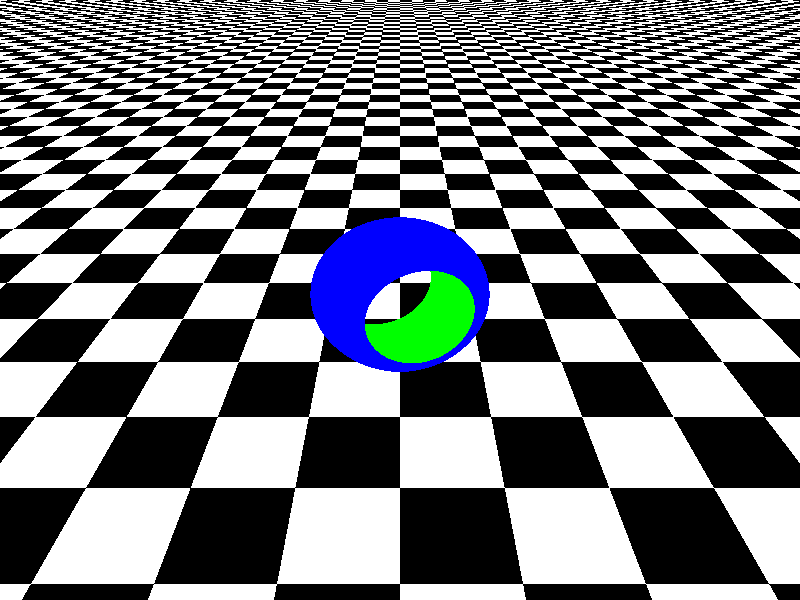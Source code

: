 #include "colors.inc"

camera {
	location <0, 3, -5>
	look_at <0, 0, 0>
}
light_source { <0, 5, -5>, White}

plane {	<0, 1, 0> , -1.5 pigment{checker Black White}}

difference {
	intersection{
		sphere {
			<-0.5, 0, 0>, 1
			pigment { color Blue}
		}
		sphere {
			<0.5, 0, 0>, 1
			pigment { color Red}
		}
		rotate <0, 30, 0>
	}
	cylinder {<1, 0, 0>,<-1, 0, 0>, 0.5
		pigment { color Green}
	}
	rotate < 0, 60, 0>
}